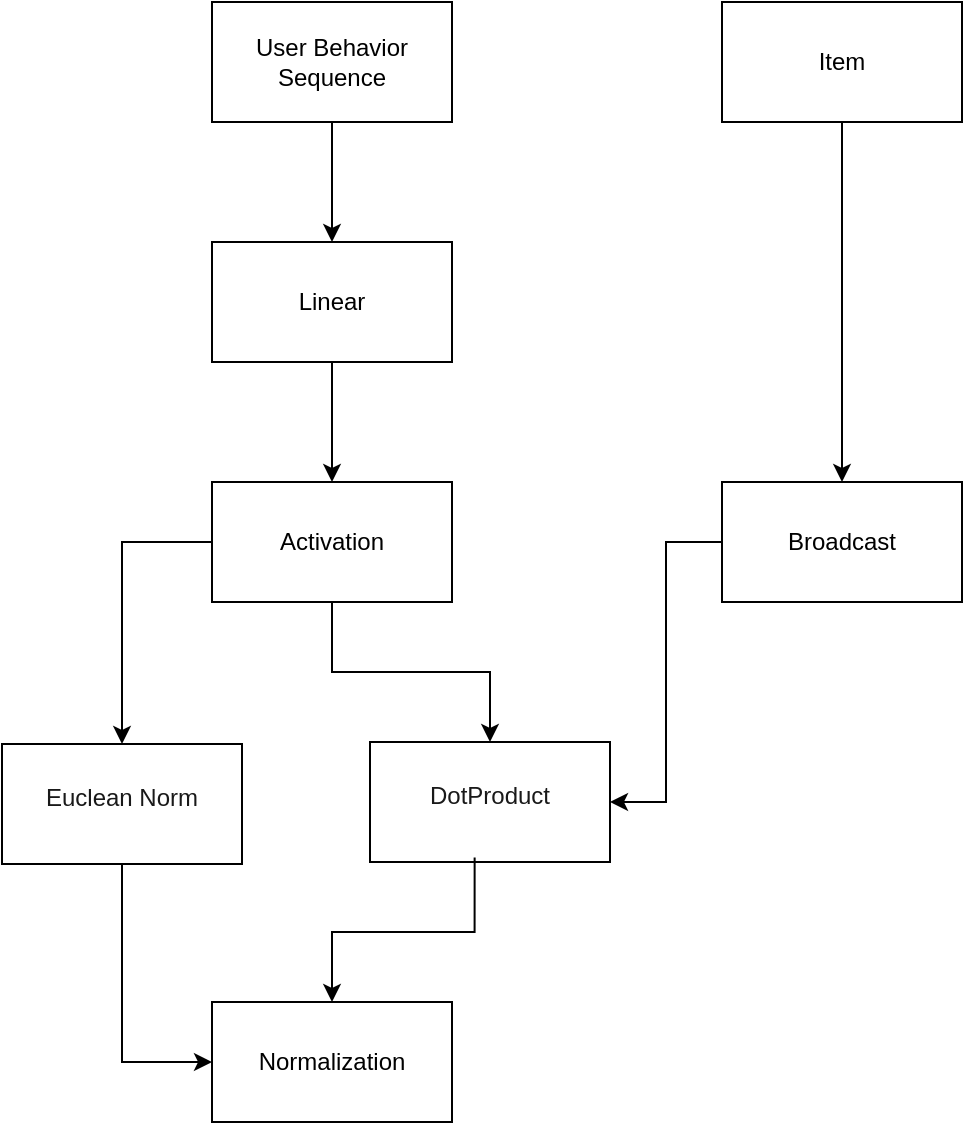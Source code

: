 <mxfile version="26.1.0">
  <diagram name="Page-1" id="C3WSL_9XMr_mz9RSNU3r">
    <mxGraphModel dx="1687" dy="924" grid="1" gridSize="10" guides="1" tooltips="1" connect="1" arrows="1" fold="1" page="1" pageScale="1" pageWidth="850" pageHeight="1100" math="0" shadow="0">
      <root>
        <mxCell id="0" />
        <mxCell id="1" parent="0" />
        <mxCell id="1CMhyGu6oZAjzsLvSc1X-1" value="User Behavior Sequence" style="rounded=0;whiteSpace=wrap;html=1;" vertex="1" parent="1">
          <mxGeometry x="344" y="60" width="120" height="60" as="geometry" />
        </mxCell>
        <mxCell id="1CMhyGu6oZAjzsLvSc1X-2" value="Item" style="rounded=0;whiteSpace=wrap;html=1;" vertex="1" parent="1">
          <mxGeometry x="599" y="60" width="120" height="60" as="geometry" />
        </mxCell>
        <mxCell id="1CMhyGu6oZAjzsLvSc1X-9" style="edgeStyle=orthogonalEdgeStyle;rounded=0;orthogonalLoop=1;jettySize=auto;html=1;" edge="1" parent="1" source="1CMhyGu6oZAjzsLvSc1X-5">
          <mxGeometry relative="1" as="geometry">
            <mxPoint x="404" y="300" as="targetPoint" />
          </mxGeometry>
        </mxCell>
        <mxCell id="1CMhyGu6oZAjzsLvSc1X-5" value="Linear" style="rounded=0;whiteSpace=wrap;html=1;" vertex="1" parent="1">
          <mxGeometry x="344" y="180" width="120" height="60" as="geometry" />
        </mxCell>
        <mxCell id="1CMhyGu6oZAjzsLvSc1X-7" value="" style="endArrow=classic;html=1;rounded=0;exitX=0.5;exitY=1;exitDx=0;exitDy=0;" edge="1" parent="1" source="1CMhyGu6oZAjzsLvSc1X-1" target="1CMhyGu6oZAjzsLvSc1X-5">
          <mxGeometry width="50" height="50" relative="1" as="geometry">
            <mxPoint x="574" y="430" as="sourcePoint" />
            <mxPoint x="624" y="380" as="targetPoint" />
          </mxGeometry>
        </mxCell>
        <mxCell id="1CMhyGu6oZAjzsLvSc1X-8" value="" style="endArrow=classic;html=1;rounded=0;exitX=0.5;exitY=1;exitDx=0;exitDy=0;" edge="1" parent="1" source="1CMhyGu6oZAjzsLvSc1X-2" target="1CMhyGu6oZAjzsLvSc1X-12">
          <mxGeometry width="50" height="50" relative="1" as="geometry">
            <mxPoint x="754" y="160" as="sourcePoint" />
            <mxPoint x="659" y="180" as="targetPoint" />
          </mxGeometry>
        </mxCell>
        <mxCell id="1CMhyGu6oZAjzsLvSc1X-11" value="Activation" style="rounded=0;whiteSpace=wrap;html=1;" vertex="1" parent="1">
          <mxGeometry x="344" y="300" width="120" height="60" as="geometry" />
        </mxCell>
        <mxCell id="1CMhyGu6oZAjzsLvSc1X-12" value="Broadcast" style="rounded=0;whiteSpace=wrap;html=1;" vertex="1" parent="1">
          <mxGeometry x="599" y="300" width="120" height="60" as="geometry" />
        </mxCell>
        <mxCell id="1CMhyGu6oZAjzsLvSc1X-13" value="&lt;h3 style=&quot;margin: 0px 0px 8px; padding: 0px; border: 0px; line-height: 26px; vertical-align: baseline; color: rgba(0, 0, 0, 0.9); caret-color: rgba(0, 0, 0, 0.9); text-align: start;&quot;&gt;&lt;font style=&quot;font-size: 12px; font-weight: normal;&quot;&gt;DotProduct&lt;/font&gt;&lt;/h3&gt;" style="rounded=0;whiteSpace=wrap;html=1;" vertex="1" parent="1">
          <mxGeometry x="423" y="430" width="120" height="60" as="geometry" />
        </mxCell>
        <mxCell id="1CMhyGu6oZAjzsLvSc1X-15" style="edgeStyle=orthogonalEdgeStyle;rounded=0;orthogonalLoop=1;jettySize=auto;html=1;exitX=0.5;exitY=1;exitDx=0;exitDy=0;entryX=0.5;entryY=0;entryDx=0;entryDy=0;" edge="1" parent="1" source="1CMhyGu6oZAjzsLvSc1X-11" target="1CMhyGu6oZAjzsLvSc1X-13">
          <mxGeometry relative="1" as="geometry">
            <mxPoint x="404" y="430" as="targetPoint" />
            <mxPoint x="504" y="440" as="sourcePoint" />
          </mxGeometry>
        </mxCell>
        <mxCell id="1CMhyGu6oZAjzsLvSc1X-19" style="edgeStyle=orthogonalEdgeStyle;rounded=0;orthogonalLoop=1;jettySize=auto;html=1;exitX=0;exitY=0.5;exitDx=0;exitDy=0;entryX=1;entryY=0.5;entryDx=0;entryDy=0;" edge="1" parent="1" source="1CMhyGu6oZAjzsLvSc1X-12" target="1CMhyGu6oZAjzsLvSc1X-13">
          <mxGeometry relative="1" as="geometry">
            <mxPoint x="524" y="440" as="targetPoint" />
            <mxPoint x="414" y="370" as="sourcePoint" />
          </mxGeometry>
        </mxCell>
        <mxCell id="1CMhyGu6oZAjzsLvSc1X-20" value="Normalization" style="rounded=0;whiteSpace=wrap;html=1;" vertex="1" parent="1">
          <mxGeometry x="344" y="560" width="120" height="60" as="geometry" />
        </mxCell>
        <mxCell id="1CMhyGu6oZAjzsLvSc1X-21" value="&lt;h3 style=&quot;margin: 0px 0px 8px; padding: 0px; border: 0px; line-height: 26px; vertical-align: baseline; color: rgba(0, 0, 0, 0.9); caret-color: rgba(0, 0, 0, 0.9); text-align: start;&quot;&gt;&lt;font style=&quot;font-size: 12px; font-weight: normal;&quot;&gt;Euclean Norm&lt;/font&gt;&lt;/h3&gt;" style="rounded=0;whiteSpace=wrap;html=1;" vertex="1" parent="1">
          <mxGeometry x="239" y="431" width="120" height="60" as="geometry" />
        </mxCell>
        <mxCell id="1CMhyGu6oZAjzsLvSc1X-22" style="edgeStyle=orthogonalEdgeStyle;rounded=0;orthogonalLoop=1;jettySize=auto;html=1;exitX=0;exitY=0.5;exitDx=0;exitDy=0;entryX=0.5;entryY=0;entryDx=0;entryDy=0;" edge="1" parent="1" source="1CMhyGu6oZAjzsLvSc1X-11" target="1CMhyGu6oZAjzsLvSc1X-21">
          <mxGeometry relative="1" as="geometry">
            <mxPoint x="493" y="440" as="targetPoint" />
            <mxPoint x="414" y="370" as="sourcePoint" />
          </mxGeometry>
        </mxCell>
        <mxCell id="1CMhyGu6oZAjzsLvSc1X-23" style="edgeStyle=orthogonalEdgeStyle;rounded=0;orthogonalLoop=1;jettySize=auto;html=1;exitX=0.5;exitY=1;exitDx=0;exitDy=0;entryX=0;entryY=0.5;entryDx=0;entryDy=0;" edge="1" parent="1" source="1CMhyGu6oZAjzsLvSc1X-21" target="1CMhyGu6oZAjzsLvSc1X-20">
          <mxGeometry relative="1" as="geometry">
            <mxPoint x="260" y="640.5" as="targetPoint" />
            <mxPoint x="305" y="539.5" as="sourcePoint" />
          </mxGeometry>
        </mxCell>
        <mxCell id="1CMhyGu6oZAjzsLvSc1X-24" style="edgeStyle=orthogonalEdgeStyle;rounded=0;orthogonalLoop=1;jettySize=auto;html=1;exitX=0.436;exitY=0.963;exitDx=0;exitDy=0;entryX=0.5;entryY=0;entryDx=0;entryDy=0;exitPerimeter=0;" edge="1" parent="1" source="1CMhyGu6oZAjzsLvSc1X-13" target="1CMhyGu6oZAjzsLvSc1X-20">
          <mxGeometry relative="1" as="geometry">
            <mxPoint x="570" y="791" as="targetPoint" />
            <mxPoint x="615" y="690" as="sourcePoint" />
          </mxGeometry>
        </mxCell>
      </root>
    </mxGraphModel>
  </diagram>
</mxfile>
